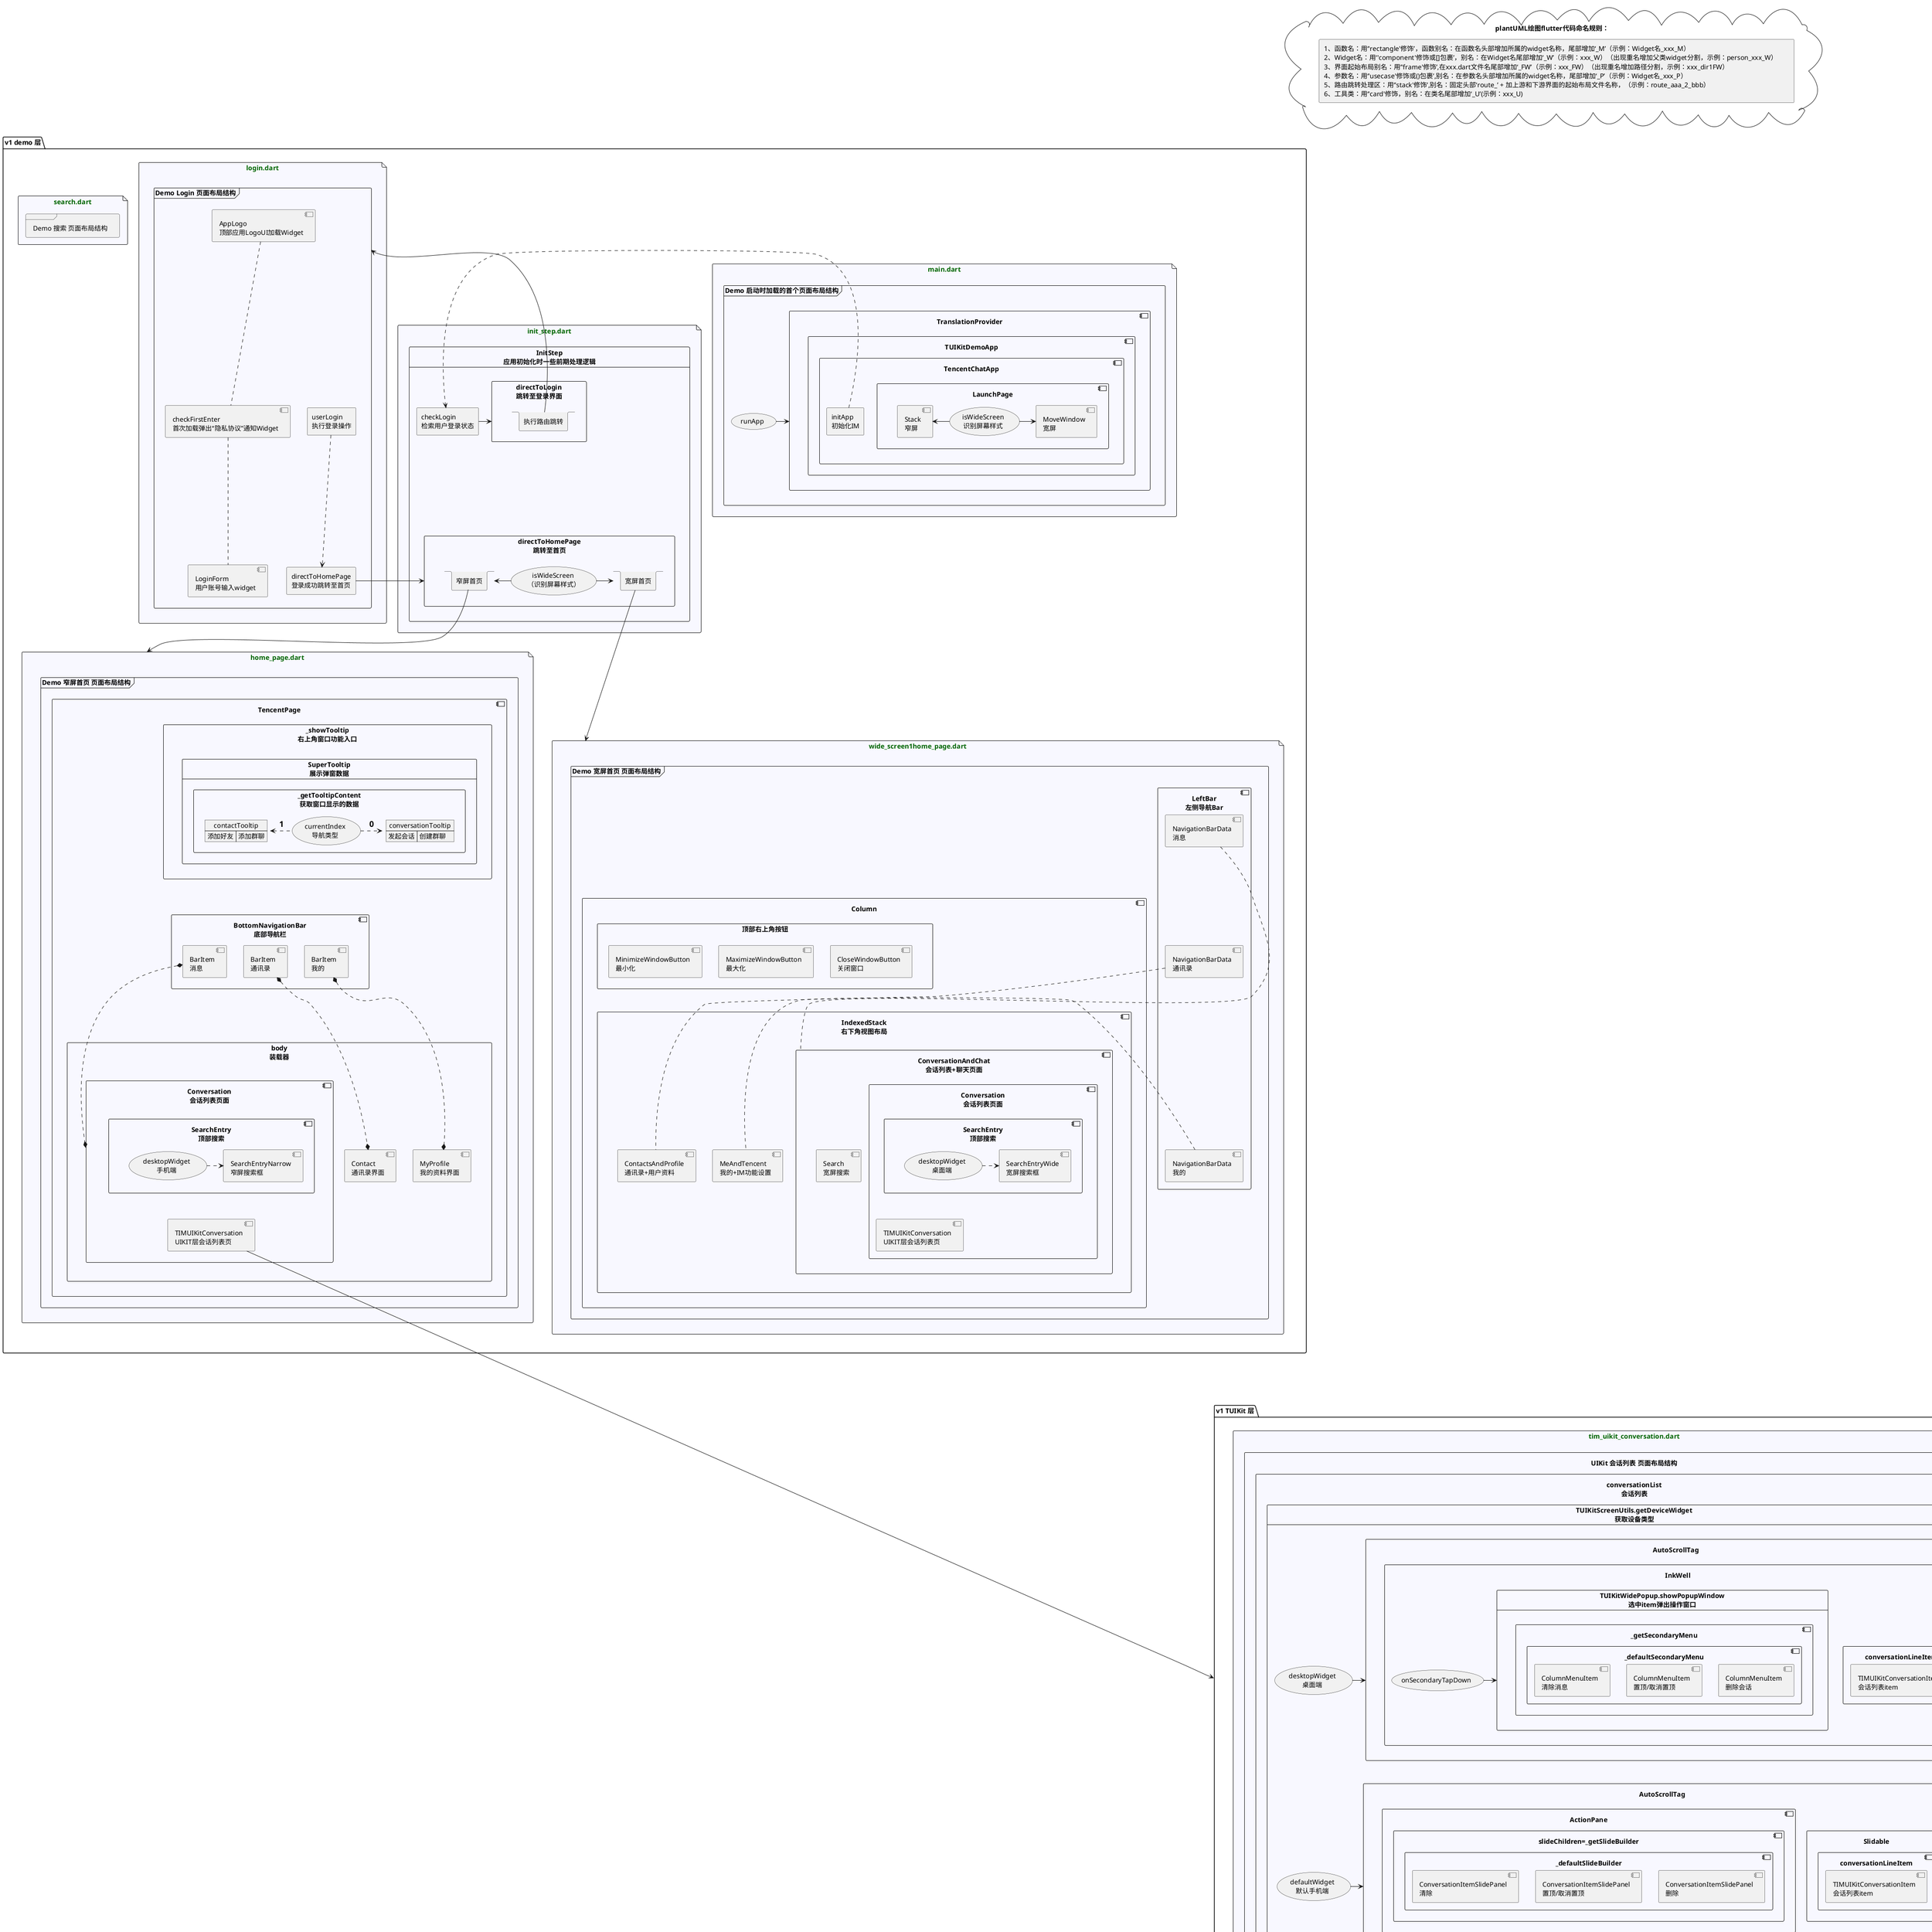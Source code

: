 @startuml
'https://plantuml.com/class-diagram

'属性初始化设置
skinparam file {
    FontColor #DarkGreen
    BackgroundColor #GhostWhite
}

cloud plantUML绘图flutter代码命名规则：as NamingRules{
    rectangle \
        "1、函数名：用‘'rectangle'修饰’，函数别名：在函数名头部增加所属的widget名称，尾部增加‘_M’（示例：Widget名_xxx_M）\
       \n2、Widget名：用‘'component'修饰或[]包裹’，别名：在Widget名尾部增加‘_W’（示例：xxx_W）（出现重名增加父类widget分割，示例：person_xxx_W）\
       \n3、界面起始布局别名：用‘'frame'修饰’,在xxx.dart文件名尾部增加‘_FW’（示例：xxx_FW）（出现重名增加路径分割，示例：xxx_dir1FW）\
       \n4、参数名：用‘'usecase'修饰或()包裹’,别名：在参数名头部增加所属的widget名称，尾部增加‘_P’（示例：Widget名_xxx_P）\
       \n5、路由跳转处理区：用‘'stack'修饰’,别名：固定头部‘route_’ + 加上游和下游界面的起始布局文件名称，（示例：route_aaa_2_bbb）\
       \n6、工具类：用‘'card'修饰，别名：在类名尾部增加‘_U’(示例：xxx_U)\
       "
}

package “v1 demo 层” as v1demo{

    file main.dart as file_main_dart {
        frame "Demo 启动时加载的首个页面布局结构" as main_FW{
            (runApp)
            component TranslationProvider{
                component TUIKitDemoApp{
                    component TencentChatApp{
                        component LaunchPage{
                            usecase "isWideScreen\n识别屏幕样式"  as LaunchPage_isWideScreen_P
                            LaunchPage_isWideScreen_P -right-> [MoveWindow\n宽屏]
                            LaunchPage_isWideScreen_P -left-> [Stack\n窄屏]
                        }

                        rectangle "initApp\n初始化IM" as TencentChatApp_initApp_M

                        LaunchPage .[hidden] TencentChatApp_initApp_M
                    }
    '                note bottom of TencentChatApp
    '                    组件内会做一些初始化逻辑
    '                    包括：im base监听、路由、屏幕适配等
    '                end note
                }
            }
            runApp -> [TranslationProvider]
        }
    }

    file init_step.dart as file_init_step_dart{
        card "InitStep\n应用初始化时一些前期处理逻辑" as init_step_U{
           rectangle "checkLogin\n检索用户登录状态" as InitStep_checkLogin_M
           rectangle "directToLogin\n跳转至登录界面" as InitStep_directToLogin_M{
               stack 执行路由跳转 as route_main_2_login
           }

           rectangle "directToHomePage\n跳转至首页" as InitStep_directToHomePage_M{
               (isWideScreen \n（识别屏幕样式）)  as homePage_screen_p
               stack "窄屏首页" as route_login_2_home_page
               stack "宽屏首页" as route_login_2_wide_screen1home_page
               homePage_screen_p -left-> route_login_2_home_page
               homePage_screen_p -right-> route_login_2_wide_screen1home_page
           }

           InitStep_checkLogin_M -> InitStep_directToLogin_M
           InitStep_checkLogin_M ..[hidden] InitStep_directToHomePage_M

        }
    }

    TencentChatApp_initApp_M .> InitStep_checkLogin_M

    file login.dart as file_login_dart{
        frame "Demo Login 页面布局结构" as loginPage_FW {
            [AppLogo\n顶部应用LogoUI加载Widget] as AppLogo_W
            [checkFirstEnter\n首次加载弹出“隐私协议”通知Widget] as LoginPage_checkFirstEnter_P
            [LoginForm\n用户账号输入widget] as LoginFrom_W
            rectangle "userLogin\n执行登录操作" as LoginPage_userLogin_M
            rectangle "directToHomePage\n登录成功跳转至首页" as LoginPage_directToHomePage

            AppLogo_W .. LoginPage_checkFirstEnter_P
            LoginPage_checkFirstEnter_P .. LoginFrom_W

            AppLogo_W ..[hidden] LoginPage_userLogin_M
            LoginPage_userLogin_M ..> LoginPage_directToHomePage
        }
    }
    route_main_2_login --> loginPage_FW

    LoginPage_directToHomePage -> InitStep_directToHomePage_M

    file home_page.dart as file_home_page_dart{
        frame "Demo 窄屏首页 页面布局结构" as homePage_FW {
            component TencentPage as home_page_TencentPage_W {
                rectangle "_showTooltip\n右上角窗口功能入口" as TencentPage__showTooltip_M {
                    card SuperTooltip\n展示弹窗数据{
                        rectangle _getTooltipContent\n获取窗口显示的数据 {
                            json contactTooltip{
                                "添加好友":"添加群聊"
                            }
                            json conversationTooltip{
                                "发起会话":"创建群聊"
                            }
                            (currentIndex\n导航类型) as _getTooltipContent_currentIndex_P

                            _getTooltipContent_currentIndex_P .left.> contactTooltip : = 1
                            _getTooltipContent_currentIndex_P .right.> conversationTooltip := 0
                        }
                    }
                }

                component BottomNavigationBar\n底部导航栏 as BottomNavigationBar_W{
                    [BarItem\n消息] as BarItem_Message_W
                    [BarItem\n通讯录] as BarItem_Contact_W
                    [BarItem\n我的] as BarItem_MyProfile_W

                    BarItem_Message_W .[hidden] BarItem_Contact_W
                    BarItem_Contact_W .[hidden] BarItem_MyProfile_W
                }

                TencentPage__showTooltip_M ..[hidden] BottomNavigationBar_W
                TencentPage__showTooltip_M ..[hidden] BottomNavigationBar_W


                rectangle body\n装载器 as home_page_TencentPage_body{
                    component Conversation\n会话列表页面 as home_page_TencentPage_body_Conversation_W{
                        component SearchEntry\n顶部搜索 as home_page_TencentPage_Conversation_SearchEntry_W{
                            (desktopWidget\n手机端) as home_page_TencentPage_Conversation_SearchEntry_desktopWidget_M
                            [SearchEntryNarrow\n窄屏搜索框] as home_page_TencentPage_Conversation_SearchEntry_SearchEntryNarrow_W

                            home_page_TencentPage_Conversation_SearchEntry_desktopWidget_M .> home_page_TencentPage_Conversation_SearchEntry_SearchEntryNarrow_W
                        }
                        [TIMUIKitConversation\nUIKIT层会话列表页] as home_page_TencentPage_Conversation_TIMUIKitConversation_W

                        home_page_TencentPage_Conversation_SearchEntry_W ..[hidden] home_page_TencentPage_Conversation_TIMUIKitConversation_W
                    }

                    component Contact\n通讯录界面 as home_page_TencentPage_body_Contact_W{

                    }

                    component MyProfile\n我的资料界面 as home_page_TencentPage_body_MyProfile_W{

                    }

                    home_page_TencentPage_body_Conversation_W .[hidden] home_page_TencentPage_body_Contact_W
                    home_page_TencentPage_body_Contact_W .[hidden] home_page_TencentPage_body_MyProfile_W
                }

                BottomNavigationBar_W ..[hidden] home_page_TencentPage_body

                BarItem_Message_W *.* home_page_TencentPage_body_Conversation_W
                BarItem_Contact_W *.* home_page_TencentPage_body_Contact_W
                BarItem_MyProfile_W *.* home_page_TencentPage_body_MyProfile_W
            }
        }
    }

    file wide_screen1home_page.dart as wide_screen1file_home_page_dart{
        frame "Demo 宽屏首页 页面布局结构" as wide_screen1homePage_FW {
            component LeftBar\n左侧导航Bar as LeftBar_W{
                [NavigationBarData\n消息] as LeftBar_NavigationBarData_Msg_W
                [NavigationBarData\n通讯录] as LeftBar_NavigationBarData_Contact
                [NavigationBarData\n我的] as LeftBar_NavigationBarData_My

                LeftBar_NavigationBarData_Msg_W ..[hidden]  LeftBar_NavigationBarData_Contact
                LeftBar_NavigationBarData_Contact ..[hidden] LeftBar_NavigationBarData_My
            }

            component Column as wide_screen1homePage_Column_W {
                rectangle 顶部右上角按钮 as wide_screen1homePage_right_top_buttons{
                    [MinimizeWindowButton\n最小化] as MinimizeWindowButton_W
                    [MaximizeWindowButton\n最大化] as MaximizeWindowButton_W
                    [CloseWindowButton\n关闭窗口] as CloseWindowButton_W

                    MinimizeWindowButton_W .[hidden] MaximizeWindowButton_W
                    MaximizeWindowButton_W .[hidden] CloseWindowButton_W
                }

                component IndexedStack\n右下角视图布局 as IndexedStack_W{
                    component ConversationAndChat\n会话列表+聊天页面 as ConversationAndChat_W {
                        component Search\n宽屏搜索 as ConversationAndChat_Search_W{

                        }
                        component Conversation\n会话列表页面 as ConversationAndChat_Conversation_W{
                            component SearchEntry\n顶部搜索 as ConversationAndChat_Conversation_SearchEntry_W{
                                (desktopWidget\n桌面端) as ConversationAndChat_Conversation_SearchEntry_desktopWidget_M
                                [SearchEntryWide\n宽屏搜索框] as ConversationAndChat_Conversation_SearchEntry_SearchEntryWide_W

                                ConversationAndChat_Conversation_SearchEntry_desktopWidget_M .> ConversationAndChat_Conversation_SearchEntry_SearchEntryWide_W
                            }
                            [TIMUIKitConversation\nUIKIT层会话列表页] as ConversationAndChat_Conversation_TIMUIKitConversation_W

                            ConversationAndChat_Conversation_SearchEntry_W ..[hidden] ConversationAndChat_Conversation_TIMUIKitConversation_W
                        }
                    }
                    [ContactsAndProfile\n通讯录+用户资料] as ContactsAndProfile_W
                    [MeAndTencent\n我的+IM功能设置] as MeAndTencent_W

                    ConversationAndChat_W .[hidden]  ContactsAndProfile_W
                    ContactsAndProfile_W .[hidden] MeAndTencent_W
                }

                wide_screen1homePage_right_top_buttons ..[hidden] IndexedStack_W
            }

            LeftBar_NavigationBarData_Msg_W . ConversationAndChat_W
            LeftBar_NavigationBarData_Contact . ContactsAndProfile_W
            LeftBar_NavigationBarData_My . MeAndTencent_W

            IndexedStack_W .[hidden] MinimizeWindowButton_W
        }
    }

    route_login_2_home_page --> file_home_page_dart
    route_login_2_wide_screen1home_page --> wide_screen1file_home_page_dart

    file search.dart as search_dart{
        frame "Demo 搜索 页面布局结构" as Search_FW {

        }
    }
}

NamingRules ..[hidden] v1demo


package “v1 TUIKit 层” as v1TUIKit{
    file tim_uikit_conversation.dart as tim_uikit_conversation_dart{
        component "UIKit 会话列表 页面布局结构" as TIMUIKitConversation_W{

            component conversationList\n会话列表 as  tim_uikit_conversation_conversationList{

                card TUIKitScreenUtils.getDeviceWidget\n获取设备类型 as conversationList_getDeviceWidget{
                    (desktopWidget\n桌面端) as conversationList_getDeviceWidget_desktopWidget
                    component AutoScrollTag as conversationList_getDeviceWidget_desktopWidget_AutoScrollTag{
                        component InkWell as conversationList_getDeviceWidget_desktopWidget_AutoScrollTag_InkWell{
                            component conversationLineItem as conversationList_getDeviceWidget_desktopWidget_AutoScrollTag_InkWell_conversationLineItem{
                                component TIMUIKitConversationItem\n会话列表item as desktopWidget_TIMUIKitConversationItem_W{

                                }
                            }

                            (onSecondaryTapDown) as conversationList_getDeviceWidget_desktopWidget_AutoScrollTag_InkWell_onSecondaryTapDown
                            card TUIKitWidePopup.showPopupWindow\n选中item弹出操作窗口 as conversationList_getDeviceWidget_desktopWidget_AutoScrollTag_InkWell_showPopupWindow{
                                component _getSecondaryMenu as conversationList_getDeviceWidget_desktopWidget_AutoScrollTag_InkWell_showPopupWindow__getSecondaryMenu{
                                    component _defaultSecondaryMenu as conversationList_getDeviceWidget_desktopWidget_AutoScrollTag_InkWell_showPopupWindow__getSecondaryMenu__defaultSecondaryMenu{
                                        [ColumnMenuItem\n清除消息] as conversationList_getDeviceWidget_desktopWidget_AutoScrollTag_InkWell_showPopupWindow__getSecondaryMenu__defaultSecondaryMenu_clean
                                        [ColumnMenuItem\n置顶/取消置顶] as conversationList_getDeviceWidget_desktopWidget_AutoScrollTag_InkWell_showPopupWindow__getSecondaryMenu__defaultSecondaryMenu_pin
                                        [ColumnMenuItem\n删除会话] as conversationList_getDeviceWidget_desktopWidget_AutoScrollTag_InkWell_showPopupWindow__getSecondaryMenu__defaultSecondaryMenu_delete

                                        conversationList_getDeviceWidget_desktopWidget_AutoScrollTag_InkWell_showPopupWindow__getSecondaryMenu__defaultSecondaryMenu_clean .[hidden] conversationList_getDeviceWidget_desktopWidget_AutoScrollTag_InkWell_showPopupWindow__getSecondaryMenu__defaultSecondaryMenu_pin
                                        conversationList_getDeviceWidget_desktopWidget_AutoScrollTag_InkWell_showPopupWindow__getSecondaryMenu__defaultSecondaryMenu_pin .[hidden] conversationList_getDeviceWidget_desktopWidget_AutoScrollTag_InkWell_showPopupWindow__getSecondaryMenu__defaultSecondaryMenu_delete
                                    }
                                }
                            }

                            conversationList_getDeviceWidget_desktopWidget_AutoScrollTag_InkWell_onSecondaryTapDown -> conversationList_getDeviceWidget_desktopWidget_AutoScrollTag_InkWell_showPopupWindow
                        }
                    }

                    (defaultWidget\n默认手机端) as conversationList_getDeviceWidget_defaultWidget
                    component AutoScrollTag as conversationList_getDeviceWidget_defaultWidget_AutoScrollTag{
                        component Slidable as conversationList_getDeviceWidget_defaultWidget_AutoScrollTag_Slidable{
                            component conversationLineItem as conversationList_getDeviceWidget_defaultWidget_AutoScrollTag_Slidable_conversationLineItem{
                                component TIMUIKitConversationItem\n会话列表item as defaultWidget_TIMUIKitConversationItem_W{

                                }
                            }
                        }

                        component ActionPane as conversationList_getDeviceWidget_defaultWidget_AutoScrollTag_ActionPane{
                            component slideChildren=_getSlideBuilder as conversationList_getDeviceWidget_defaultWidget_AutoScrollTag_ActionPane__getSlideBuilder{
                                component _defaultSlideBuilder as conversationList_getDeviceWidget_defaultWidget_AutoScrollTag_ActionPane__getSlideBuilder__defaultSlideBuilder{
                                    [ConversationItemSlidePanel\n清除] as conversationList_getDeviceWidget_defaultWidget_AutoScrollTag_ActionPane__getSlideBuilder__defaultSlideBuilder_clean
                                    [ConversationItemSlidePanel\n置顶/取消置顶] as conversationList_getDeviceWidget_defaultWidget_AutoScrollTag_ActionPane__getSlideBuilder__defaultSlideBuilder_pin
                                    [ConversationItemSlidePanel\n删除] as conversationList_getDeviceWidget_defaultWidget_AutoScrollTag_ActionPane__getSlideBuilder__defaultSlideBuilder_delete

                                    conversationList_getDeviceWidget_defaultWidget_AutoScrollTag_ActionPane__getSlideBuilder__defaultSlideBuilder_clean .[hidden] conversationList_getDeviceWidget_defaultWidget_AutoScrollTag_ActionPane__getSlideBuilder__defaultSlideBuilder_pin
                                    conversationList_getDeviceWidget_defaultWidget_AutoScrollTag_ActionPane__getSlideBuilder__defaultSlideBuilder_pin .[hidden] conversationList_getDeviceWidget_defaultWidget_AutoScrollTag_ActionPane__getSlideBuilder__defaultSlideBuilder_delete
                                }
                            }
                        }
                    }

                    conversationList_getDeviceWidget_desktopWidget -> conversationList_getDeviceWidget_desktopWidget_AutoScrollTag
                    conversationList_getDeviceWidget_defaultWidget -> conversationList_getDeviceWidget_defaultWidget_AutoScrollTag

                    conversationList_getDeviceWidget_desktopWidget ..[hidden] conversationList_getDeviceWidget_defaultWidget
                }



            }


        }
    }

    home_page_TencentPage_Conversation_TIMUIKitConversation_W ---> v1TUIKit

}
v1demo .[hidden] v1TUIKit


@enduml
